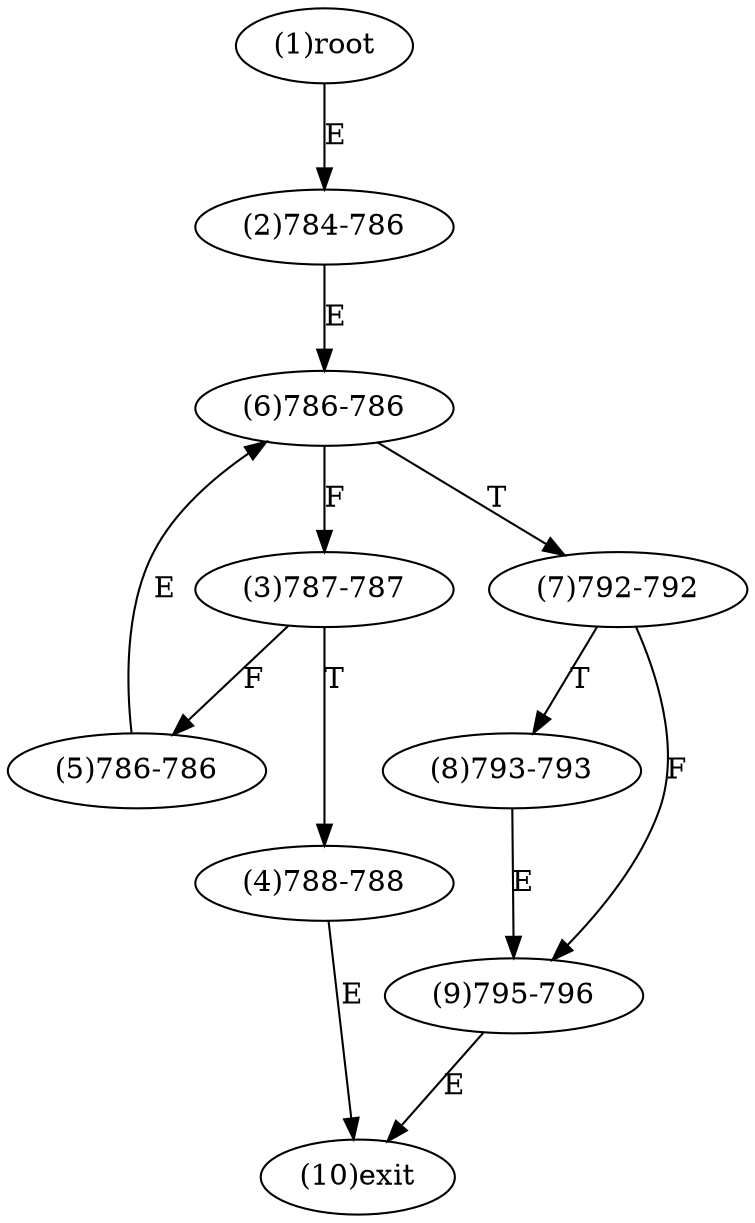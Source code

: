 digraph "" { 
1[ label="(1)root"];
2[ label="(2)784-786"];
3[ label="(3)787-787"];
4[ label="(4)788-788"];
5[ label="(5)786-786"];
6[ label="(6)786-786"];
7[ label="(7)792-792"];
8[ label="(8)793-793"];
9[ label="(9)795-796"];
10[ label="(10)exit"];
1->2[ label="E"];
2->6[ label="E"];
3->5[ label="F"];
3->4[ label="T"];
4->10[ label="E"];
5->6[ label="E"];
6->3[ label="F"];
6->7[ label="T"];
7->9[ label="F"];
7->8[ label="T"];
8->9[ label="E"];
9->10[ label="E"];
}